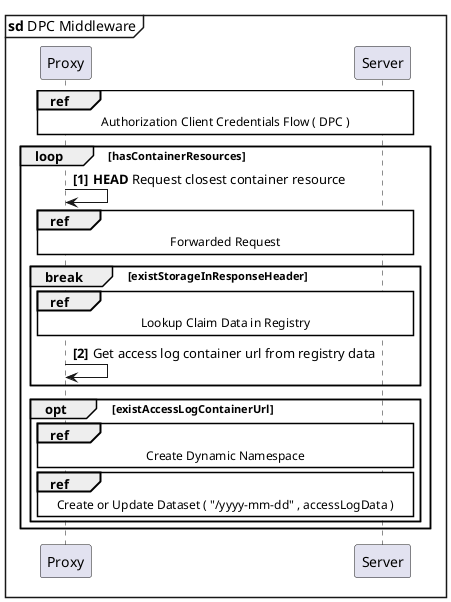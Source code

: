 @startuml
'https://plantuml.com/sequence-diagram

skinparam sequenceReferenceBackgroundColor white

mainframe **sd** DPC Middleware
autonumber 1 1 "<b>[0]"

participant "Proxy" as Proxy
participant "Server" as Server

ref over Proxy, Server  : Authorization Client Credentials Flow ( DPC )
loop hasContainerResources
    Proxy   ->  Proxy   : <b>HEAD</b> Request closest container resource
ref over Proxy, Server  : Forwarded Request
    break existStorageInResponseHeader
    ||5||
    ref over Proxy, Server  : Lookup Claim Data in Registry
    Proxy   -> Proxy        : Get access log container url from registry data
    end
opt existAccessLogContainerUrl
||5||
ref over Proxy, Server : Create Dynamic Namespace
ref over Proxy, Server : Create or Update Dataset ( "/yyyy-mm-dd" , accessLogData )
end
end
@enduml
